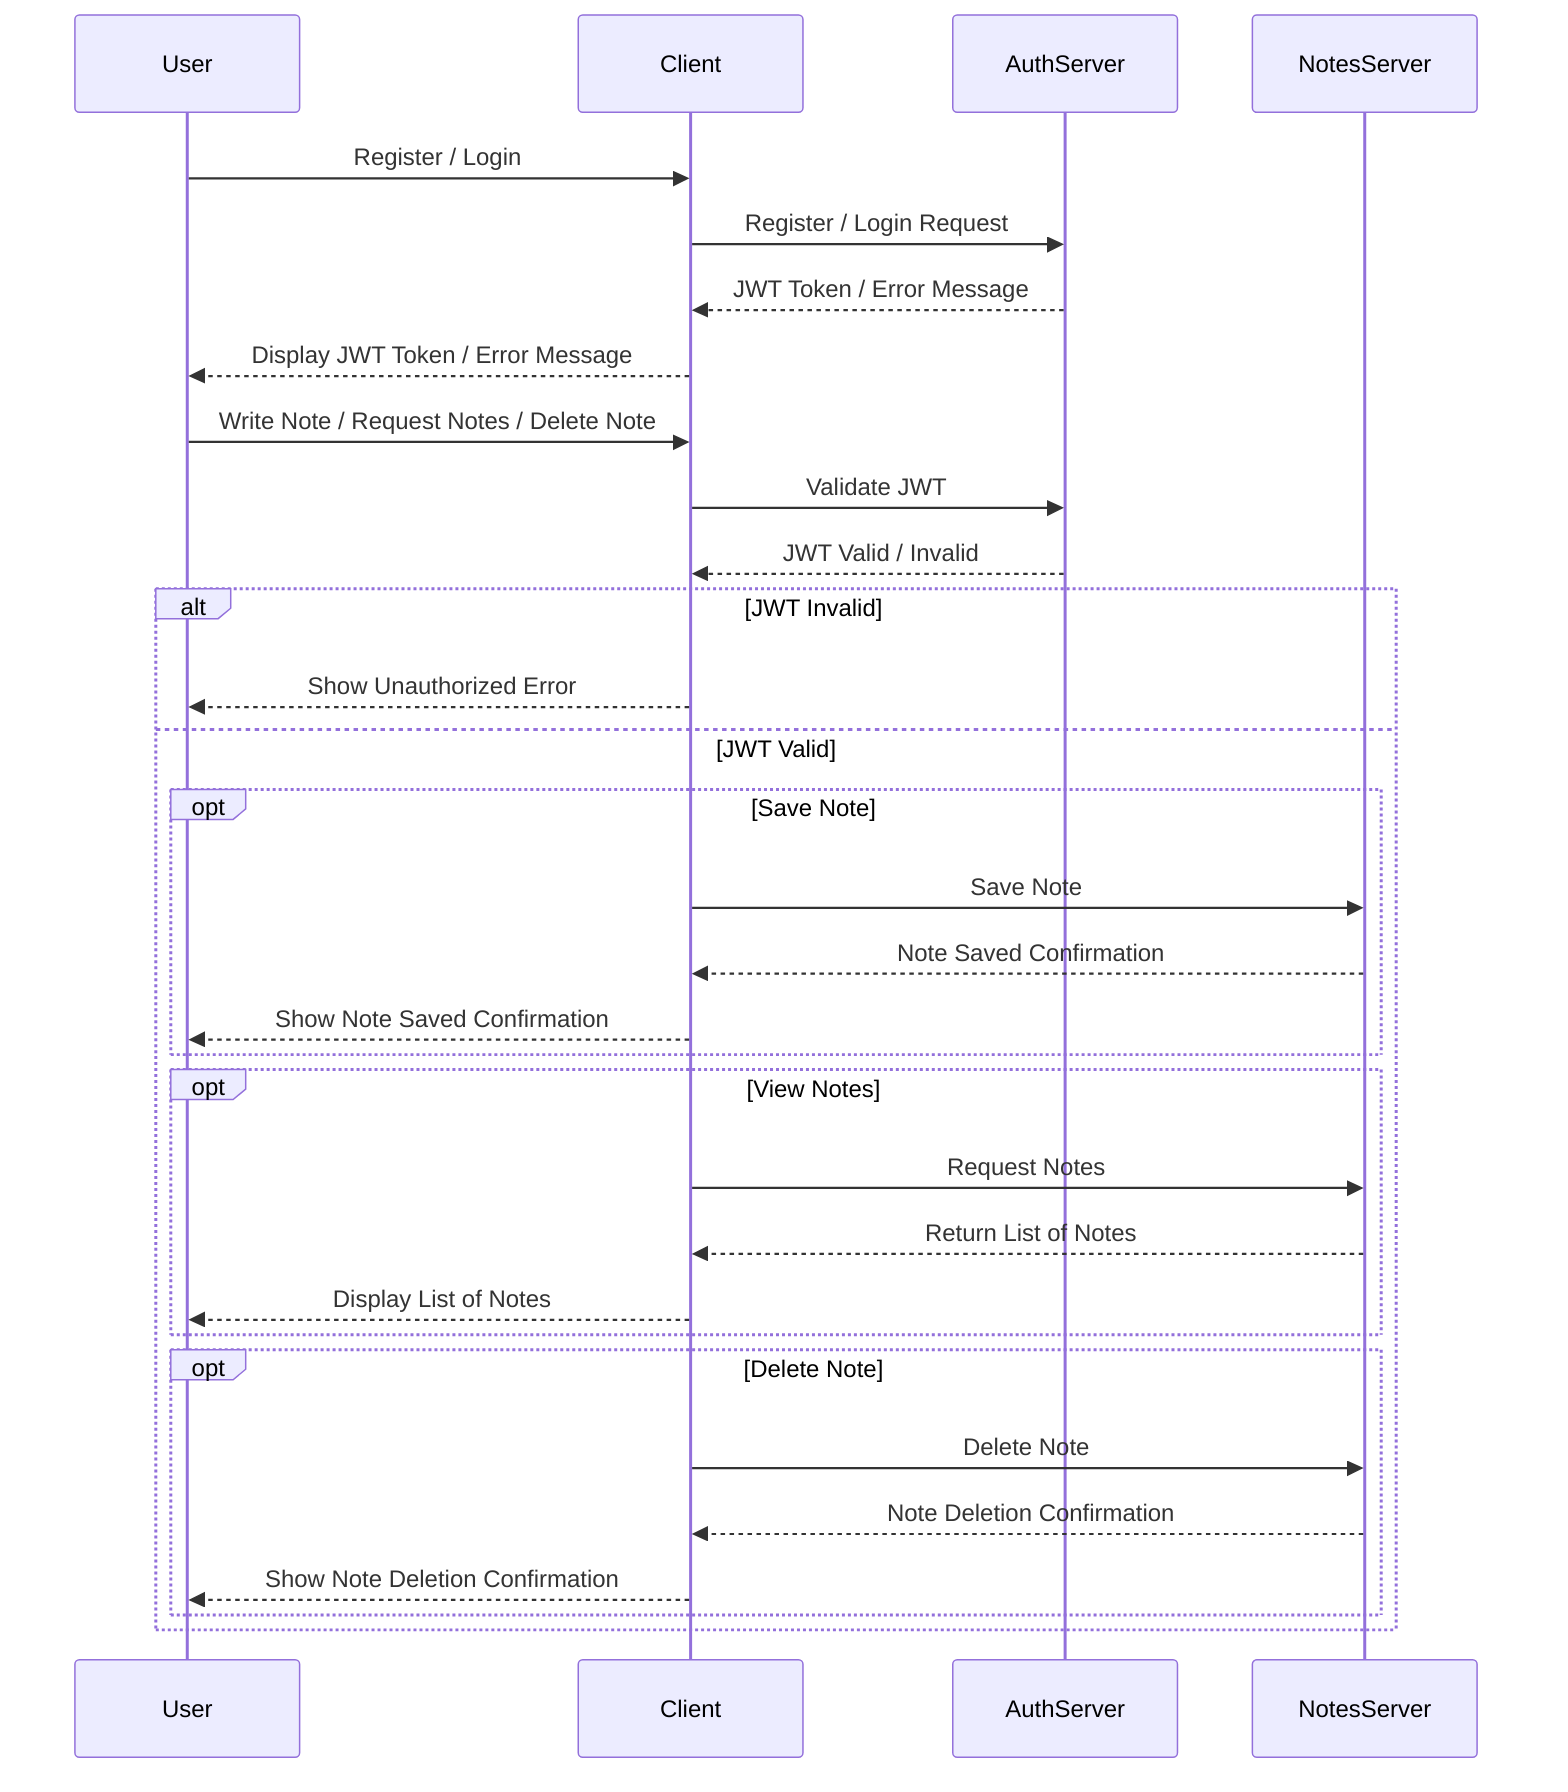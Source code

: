 sequenceDiagram
    participant User
    participant Client
    participant AuthServer
    participant NotesServer

    User ->> Client: Register / Login
    Client ->> AuthServer: Register / Login Request
    AuthServer -->> Client: JWT Token / Error Message
    Client -->> User: Display JWT Token / Error Message

    User ->> Client: Write Note / Request Notes / Delete Note
    Client ->> AuthServer: Validate JWT
    AuthServer -->> Client: JWT Valid / Invalid

    alt JWT Invalid
        Client -->> User: Show Unauthorized Error
    else JWT Valid
        opt Save Note
            Client ->> NotesServer: Save Note
            NotesServer -->> Client: Note Saved Confirmation
            Client -->> User: Show Note Saved Confirmation
        end

        opt View Notes
            Client ->> NotesServer: Request Notes
            NotesServer -->> Client: Return List of Notes
            Client -->> User: Display List of Notes
        end

        opt Delete Note
            Client ->> NotesServer: Delete Note
            NotesServer -->> Client: Note Deletion Confirmation
            Client -->> User: Show Note Deletion Confirmation
        end
    end
